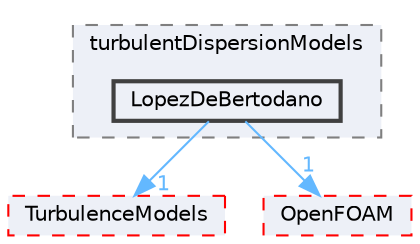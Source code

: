 digraph "src/phaseSystemModels/twoPhaseEuler/twoPhaseSystem/interfacialModels/turbulentDispersionModels/LopezDeBertodano"
{
 // LATEX_PDF_SIZE
  bgcolor="transparent";
  edge [fontname=Helvetica,fontsize=10,labelfontname=Helvetica,labelfontsize=10];
  node [fontname=Helvetica,fontsize=10,shape=box,height=0.2,width=0.4];
  compound=true
  subgraph clusterdir_db1b9195ef191fc714fd27cb4cadb3fa {
    graph [ bgcolor="#edf0f7", pencolor="grey50", label="turbulentDispersionModels", fontname=Helvetica,fontsize=10 style="filled,dashed", URL="dir_db1b9195ef191fc714fd27cb4cadb3fa.html",tooltip=""]
  dir_1ac376b6566a99be7d2b048f6a7bfbff [label="LopezDeBertodano", fillcolor="#edf0f7", color="grey25", style="filled,bold", URL="dir_1ac376b6566a99be7d2b048f6a7bfbff.html",tooltip=""];
  }
  dir_1eda626aeac0f0ad2848c36acaa5d501 [label="TurbulenceModels", fillcolor="#edf0f7", color="red", style="filled,dashed", URL="dir_1eda626aeac0f0ad2848c36acaa5d501.html",tooltip=""];
  dir_c5473ff19b20e6ec4dfe5c310b3778a8 [label="OpenFOAM", fillcolor="#edf0f7", color="red", style="filled,dashed", URL="dir_c5473ff19b20e6ec4dfe5c310b3778a8.html",tooltip=""];
  dir_1ac376b6566a99be7d2b048f6a7bfbff->dir_1eda626aeac0f0ad2848c36acaa5d501 [headlabel="1", labeldistance=1.5 headhref="dir_002263_004143.html" href="dir_002263_004143.html" color="steelblue1" fontcolor="steelblue1"];
  dir_1ac376b6566a99be7d2b048f6a7bfbff->dir_c5473ff19b20e6ec4dfe5c310b3778a8 [headlabel="1", labeldistance=1.5 headhref="dir_002263_002695.html" href="dir_002263_002695.html" color="steelblue1" fontcolor="steelblue1"];
}
